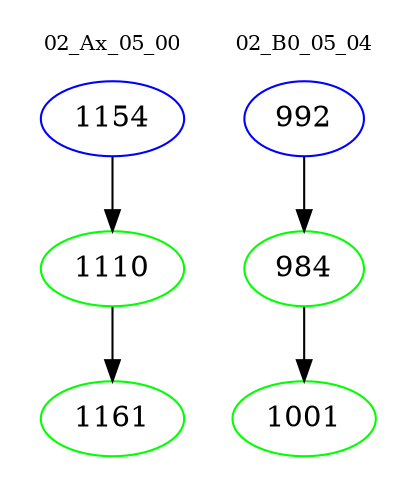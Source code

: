 digraph{
subgraph cluster_0 {
color = white
label = "02_Ax_05_00";
fontsize=10;
T0_1154 [label="1154", color="blue"]
T0_1154 -> T0_1110 [color="black"]
T0_1110 [label="1110", color="green"]
T0_1110 -> T0_1161 [color="black"]
T0_1161 [label="1161", color="green"]
}
subgraph cluster_1 {
color = white
label = "02_B0_05_04";
fontsize=10;
T1_992 [label="992", color="blue"]
T1_992 -> T1_984 [color="black"]
T1_984 [label="984", color="green"]
T1_984 -> T1_1001 [color="black"]
T1_1001 [label="1001", color="green"]
}
}
